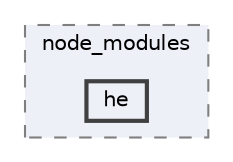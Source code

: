 digraph "pkiclassroomrescheduler/src/main/frontend/node_modules/he"
{
 // LATEX_PDF_SIZE
  bgcolor="transparent";
  edge [fontname=Helvetica,fontsize=10,labelfontname=Helvetica,labelfontsize=10];
  node [fontname=Helvetica,fontsize=10,shape=box,height=0.2,width=0.4];
  compound=true
  subgraph clusterdir_72953eda66ccb3a2722c28e1c3e6c23b {
    graph [ bgcolor="#edf0f7", pencolor="grey50", label="node_modules", fontname=Helvetica,fontsize=10 style="filled,dashed", URL="dir_72953eda66ccb3a2722c28e1c3e6c23b.html",tooltip=""]
  dir_9147c998cab0e8dcd56dd3a4d989b307 [label="he", fillcolor="#edf0f7", color="grey25", style="filled,bold", URL="dir_9147c998cab0e8dcd56dd3a4d989b307.html",tooltip=""];
  }
}
